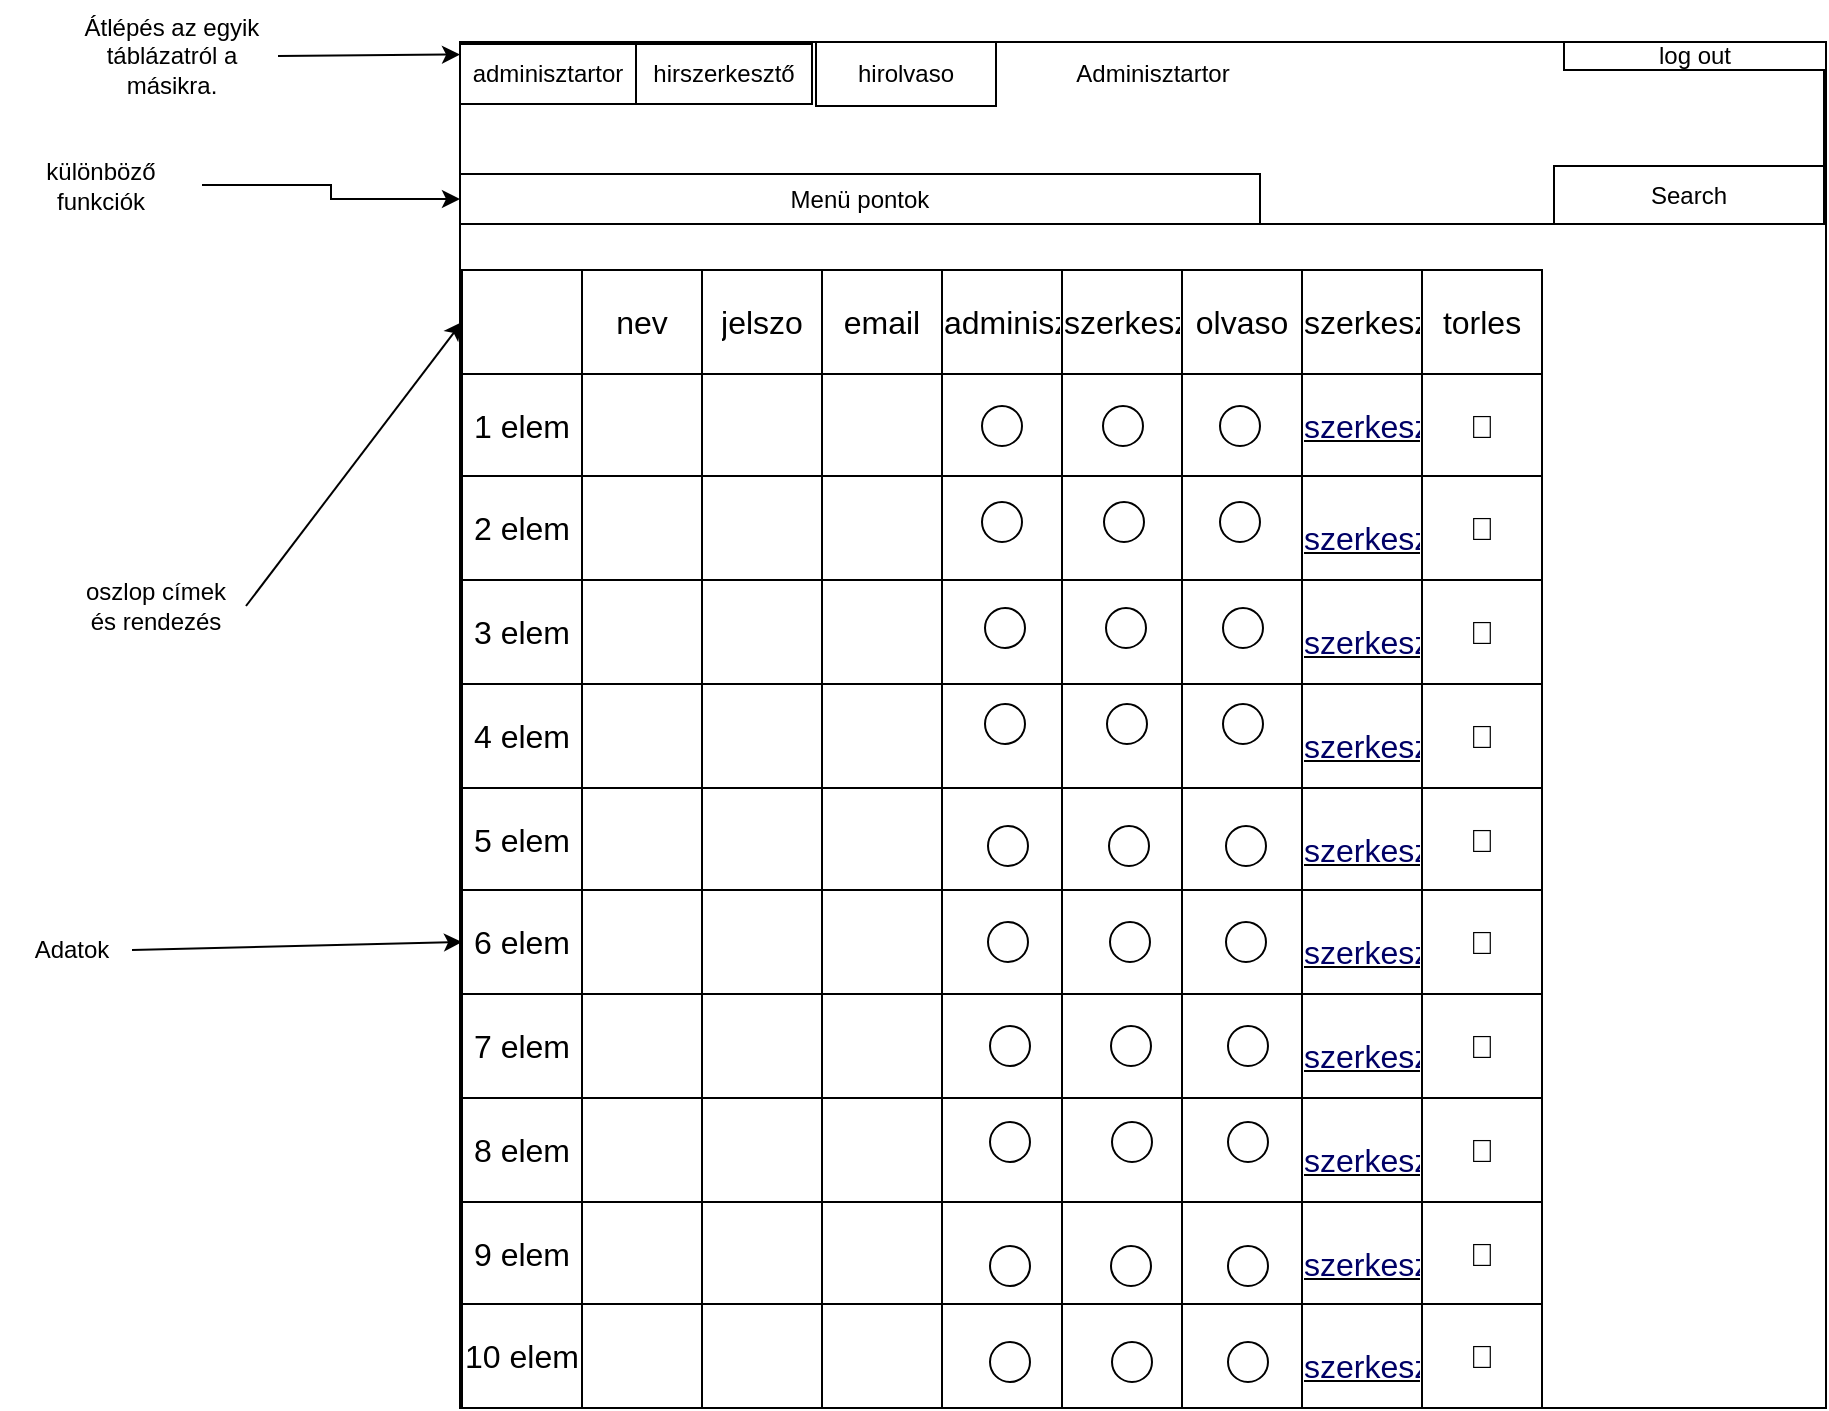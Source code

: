 <mxfile version="22.0.5" type="device">
  <diagram name="1 oldal" id="u4qJ2u9oRNTb4bGyM9SB">
    <mxGraphModel dx="2021" dy="724" grid="1" gridSize="10" guides="1" tooltips="1" connect="1" arrows="1" fold="1" page="1" pageScale="1" pageWidth="827" pageHeight="1169" background="none" math="0" shadow="0">
      <root>
        <mxCell id="0" />
        <mxCell id="1" parent="0" />
        <mxCell id="OR4k17j7IaYhZgYjCxep-2" value="" style="whiteSpace=wrap;html=1;aspect=fixed;" parent="1" vertex="1">
          <mxGeometry x="92" y="268" width="683" height="683" as="geometry" />
        </mxCell>
        <mxCell id="OR4k17j7IaYhZgYjCxep-55" value="" style="shape=table;startSize=0;container=1;collapsible=0;childLayout=tableLayout;fontSize=16;" parent="1" vertex="1">
          <mxGeometry x="93" y="382" width="540" height="569" as="geometry" />
        </mxCell>
        <mxCell id="OR4k17j7IaYhZgYjCxep-56" value="" style="shape=tableRow;horizontal=0;startSize=0;swimlaneHead=0;swimlaneBody=0;strokeColor=inherit;top=0;left=0;bottom=0;right=0;collapsible=0;dropTarget=0;fillColor=none;points=[[0,0.5],[1,0.5]];portConstraint=eastwest;fontSize=16;" parent="OR4k17j7IaYhZgYjCxep-55" vertex="1">
          <mxGeometry width="540" height="52" as="geometry" />
        </mxCell>
        <mxCell id="OR4k17j7IaYhZgYjCxep-166" style="shape=partialRectangle;html=1;whiteSpace=wrap;connectable=0;strokeColor=inherit;overflow=hidden;fillColor=none;top=0;left=0;bottom=0;right=0;pointerEvents=1;fontSize=16;" parent="OR4k17j7IaYhZgYjCxep-56" vertex="1">
          <mxGeometry width="60" height="52" as="geometry">
            <mxRectangle width="60" height="52" as="alternateBounds" />
          </mxGeometry>
        </mxCell>
        <mxCell id="OR4k17j7IaYhZgYjCxep-155" value="nev" style="shape=partialRectangle;html=1;whiteSpace=wrap;connectable=0;strokeColor=inherit;overflow=hidden;fillColor=none;top=0;left=0;bottom=0;right=0;pointerEvents=1;fontSize=16;" parent="OR4k17j7IaYhZgYjCxep-56" vertex="1">
          <mxGeometry x="60" width="60" height="52" as="geometry">
            <mxRectangle width="60" height="52" as="alternateBounds" />
          </mxGeometry>
        </mxCell>
        <mxCell id="OR4k17j7IaYhZgYjCxep-144" value="jelszo" style="shape=partialRectangle;html=1;whiteSpace=wrap;connectable=0;strokeColor=inherit;overflow=hidden;fillColor=none;top=0;left=0;bottom=0;right=0;pointerEvents=1;fontSize=16;" parent="OR4k17j7IaYhZgYjCxep-56" vertex="1">
          <mxGeometry x="120" width="60" height="52" as="geometry">
            <mxRectangle width="60" height="52" as="alternateBounds" />
          </mxGeometry>
        </mxCell>
        <mxCell id="OR4k17j7IaYhZgYjCxep-133" value="email" style="shape=partialRectangle;html=1;whiteSpace=wrap;connectable=0;strokeColor=inherit;overflow=hidden;fillColor=none;top=0;left=0;bottom=0;right=0;pointerEvents=1;fontSize=16;" parent="OR4k17j7IaYhZgYjCxep-56" vertex="1">
          <mxGeometry x="180" width="60" height="52" as="geometry">
            <mxRectangle width="60" height="52" as="alternateBounds" />
          </mxGeometry>
        </mxCell>
        <mxCell id="OR4k17j7IaYhZgYjCxep-122" value="adminisztrator" style="shape=partialRectangle;html=1;whiteSpace=wrap;connectable=0;strokeColor=inherit;overflow=hidden;fillColor=none;top=0;left=0;bottom=0;right=0;pointerEvents=1;fontSize=16;" parent="OR4k17j7IaYhZgYjCxep-56" vertex="1">
          <mxGeometry x="240" width="60" height="52" as="geometry">
            <mxRectangle width="60" height="52" as="alternateBounds" />
          </mxGeometry>
        </mxCell>
        <mxCell id="OR4k17j7IaYhZgYjCxep-111" value="szerkeszto" style="shape=partialRectangle;html=1;whiteSpace=wrap;connectable=0;strokeColor=inherit;overflow=hidden;fillColor=none;top=0;left=0;bottom=0;right=0;pointerEvents=1;fontSize=16;" parent="OR4k17j7IaYhZgYjCxep-56" vertex="1">
          <mxGeometry x="300" width="60" height="52" as="geometry">
            <mxRectangle width="60" height="52" as="alternateBounds" />
          </mxGeometry>
        </mxCell>
        <mxCell id="OR4k17j7IaYhZgYjCxep-68" value="olvaso" style="shape=partialRectangle;html=1;whiteSpace=wrap;connectable=0;strokeColor=inherit;overflow=hidden;fillColor=none;top=0;left=0;bottom=0;right=0;pointerEvents=1;fontSize=16;" parent="OR4k17j7IaYhZgYjCxep-56" vertex="1">
          <mxGeometry x="360" width="60" height="52" as="geometry">
            <mxRectangle width="60" height="52" as="alternateBounds" />
          </mxGeometry>
        </mxCell>
        <mxCell id="OR4k17j7IaYhZgYjCxep-57" value="szerkesztes" style="shape=partialRectangle;html=1;whiteSpace=wrap;connectable=0;strokeColor=inherit;overflow=hidden;fillColor=none;top=0;left=0;bottom=0;right=0;pointerEvents=1;fontSize=16;" parent="OR4k17j7IaYhZgYjCxep-56" vertex="1">
          <mxGeometry x="420" width="60" height="52" as="geometry">
            <mxRectangle width="60" height="52" as="alternateBounds" />
          </mxGeometry>
        </mxCell>
        <mxCell id="OR4k17j7IaYhZgYjCxep-58" value="torles" style="shape=partialRectangle;html=1;whiteSpace=wrap;connectable=0;strokeColor=inherit;overflow=hidden;fillColor=none;top=0;left=0;bottom=0;right=0;pointerEvents=1;fontSize=16;" parent="OR4k17j7IaYhZgYjCxep-56" vertex="1">
          <mxGeometry x="480" width="60" height="52" as="geometry">
            <mxRectangle width="60" height="52" as="alternateBounds" />
          </mxGeometry>
        </mxCell>
        <mxCell id="OR4k17j7IaYhZgYjCxep-60" value="" style="shape=tableRow;horizontal=0;startSize=0;swimlaneHead=0;swimlaneBody=0;strokeColor=inherit;top=0;left=0;bottom=0;right=0;collapsible=0;dropTarget=0;fillColor=none;points=[[0,0.5],[1,0.5]];portConstraint=eastwest;fontSize=16;" parent="OR4k17j7IaYhZgYjCxep-55" vertex="1">
          <mxGeometry y="52" width="540" height="51" as="geometry" />
        </mxCell>
        <mxCell id="OR4k17j7IaYhZgYjCxep-167" value="1 elem" style="shape=partialRectangle;html=1;whiteSpace=wrap;connectable=0;strokeColor=inherit;overflow=hidden;fillColor=none;top=0;left=0;bottom=0;right=0;pointerEvents=1;fontSize=16;" parent="OR4k17j7IaYhZgYjCxep-60" vertex="1">
          <mxGeometry width="60" height="51" as="geometry">
            <mxRectangle width="60" height="51" as="alternateBounds" />
          </mxGeometry>
        </mxCell>
        <mxCell id="OR4k17j7IaYhZgYjCxep-156" style="shape=partialRectangle;html=1;whiteSpace=wrap;connectable=0;strokeColor=inherit;overflow=hidden;fillColor=none;top=0;left=0;bottom=0;right=0;pointerEvents=1;fontSize=16;" parent="OR4k17j7IaYhZgYjCxep-60" vertex="1">
          <mxGeometry x="60" width="60" height="51" as="geometry">
            <mxRectangle width="60" height="51" as="alternateBounds" />
          </mxGeometry>
        </mxCell>
        <mxCell id="OR4k17j7IaYhZgYjCxep-145" style="shape=partialRectangle;html=1;whiteSpace=wrap;connectable=0;strokeColor=inherit;overflow=hidden;fillColor=none;top=0;left=0;bottom=0;right=0;pointerEvents=1;fontSize=16;" parent="OR4k17j7IaYhZgYjCxep-60" vertex="1">
          <mxGeometry x="120" width="60" height="51" as="geometry">
            <mxRectangle width="60" height="51" as="alternateBounds" />
          </mxGeometry>
        </mxCell>
        <mxCell id="OR4k17j7IaYhZgYjCxep-134" style="shape=partialRectangle;html=1;whiteSpace=wrap;connectable=0;strokeColor=inherit;overflow=hidden;fillColor=none;top=0;left=0;bottom=0;right=0;pointerEvents=1;fontSize=16;" parent="OR4k17j7IaYhZgYjCxep-60" vertex="1">
          <mxGeometry x="180" width="60" height="51" as="geometry">
            <mxRectangle width="60" height="51" as="alternateBounds" />
          </mxGeometry>
        </mxCell>
        <mxCell id="OR4k17j7IaYhZgYjCxep-123" style="shape=partialRectangle;html=1;whiteSpace=wrap;connectable=0;strokeColor=inherit;overflow=hidden;fillColor=none;top=0;left=0;bottom=0;right=0;pointerEvents=1;fontSize=16;" parent="OR4k17j7IaYhZgYjCxep-60" vertex="1">
          <mxGeometry x="240" width="60" height="51" as="geometry">
            <mxRectangle width="60" height="51" as="alternateBounds" />
          </mxGeometry>
        </mxCell>
        <mxCell id="OR4k17j7IaYhZgYjCxep-112" style="shape=partialRectangle;html=1;whiteSpace=wrap;connectable=0;strokeColor=inherit;overflow=hidden;fillColor=none;top=0;left=0;bottom=0;right=0;pointerEvents=1;fontSize=16;" parent="OR4k17j7IaYhZgYjCxep-60" vertex="1">
          <mxGeometry x="300" width="60" height="51" as="geometry">
            <mxRectangle width="60" height="51" as="alternateBounds" />
          </mxGeometry>
        </mxCell>
        <mxCell id="OR4k17j7IaYhZgYjCxep-69" style="shape=partialRectangle;html=1;whiteSpace=wrap;connectable=0;strokeColor=inherit;overflow=hidden;fillColor=none;top=0;left=0;bottom=0;right=0;pointerEvents=1;fontSize=16;" parent="OR4k17j7IaYhZgYjCxep-60" vertex="1">
          <mxGeometry x="360" width="60" height="51" as="geometry">
            <mxRectangle width="60" height="51" as="alternateBounds" />
          </mxGeometry>
        </mxCell>
        <mxCell id="OR4k17j7IaYhZgYjCxep-61" value="&lt;u&gt;&lt;font color=&quot;#000066&quot;&gt;szerkesztes&lt;/font&gt;&lt;/u&gt;" style="shape=partialRectangle;html=1;whiteSpace=wrap;connectable=0;strokeColor=inherit;overflow=hidden;fillColor=none;top=0;left=0;bottom=0;right=0;pointerEvents=1;fontSize=16;" parent="OR4k17j7IaYhZgYjCxep-60" vertex="1">
          <mxGeometry x="420" width="60" height="51" as="geometry">
            <mxRectangle width="60" height="51" as="alternateBounds" />
          </mxGeometry>
        </mxCell>
        <mxCell id="OR4k17j7IaYhZgYjCxep-62" value="🚫" style="shape=partialRectangle;html=1;whiteSpace=wrap;connectable=0;strokeColor=inherit;overflow=hidden;fillColor=none;top=0;left=0;bottom=0;right=0;pointerEvents=1;fontSize=16;" parent="OR4k17j7IaYhZgYjCxep-60" vertex="1">
          <mxGeometry x="480" width="60" height="51" as="geometry">
            <mxRectangle width="60" height="51" as="alternateBounds" />
          </mxGeometry>
        </mxCell>
        <mxCell id="OR4k17j7IaYhZgYjCxep-64" value="" style="shape=tableRow;horizontal=0;startSize=0;swimlaneHead=0;swimlaneBody=0;strokeColor=inherit;top=0;left=0;bottom=0;right=0;collapsible=0;dropTarget=0;fillColor=none;points=[[0,0.5],[1,0.5]];portConstraint=eastwest;fontSize=16;" parent="OR4k17j7IaYhZgYjCxep-55" vertex="1">
          <mxGeometry y="103" width="540" height="52" as="geometry" />
        </mxCell>
        <mxCell id="OR4k17j7IaYhZgYjCxep-168" value="2 elem" style="shape=partialRectangle;html=1;whiteSpace=wrap;connectable=0;strokeColor=inherit;overflow=hidden;fillColor=none;top=0;left=0;bottom=0;right=0;pointerEvents=1;fontSize=16;" parent="OR4k17j7IaYhZgYjCxep-64" vertex="1">
          <mxGeometry width="60" height="52" as="geometry">
            <mxRectangle width="60" height="52" as="alternateBounds" />
          </mxGeometry>
        </mxCell>
        <mxCell id="OR4k17j7IaYhZgYjCxep-157" style="shape=partialRectangle;html=1;whiteSpace=wrap;connectable=0;strokeColor=inherit;overflow=hidden;fillColor=none;top=0;left=0;bottom=0;right=0;pointerEvents=1;fontSize=16;" parent="OR4k17j7IaYhZgYjCxep-64" vertex="1">
          <mxGeometry x="60" width="60" height="52" as="geometry">
            <mxRectangle width="60" height="52" as="alternateBounds" />
          </mxGeometry>
        </mxCell>
        <mxCell id="OR4k17j7IaYhZgYjCxep-146" style="shape=partialRectangle;html=1;whiteSpace=wrap;connectable=0;strokeColor=inherit;overflow=hidden;fillColor=none;top=0;left=0;bottom=0;right=0;pointerEvents=1;fontSize=16;" parent="OR4k17j7IaYhZgYjCxep-64" vertex="1">
          <mxGeometry x="120" width="60" height="52" as="geometry">
            <mxRectangle width="60" height="52" as="alternateBounds" />
          </mxGeometry>
        </mxCell>
        <mxCell id="OR4k17j7IaYhZgYjCxep-135" style="shape=partialRectangle;html=1;whiteSpace=wrap;connectable=0;strokeColor=inherit;overflow=hidden;fillColor=none;top=0;left=0;bottom=0;right=0;pointerEvents=1;fontSize=16;" parent="OR4k17j7IaYhZgYjCxep-64" vertex="1">
          <mxGeometry x="180" width="60" height="52" as="geometry">
            <mxRectangle width="60" height="52" as="alternateBounds" />
          </mxGeometry>
        </mxCell>
        <mxCell id="OR4k17j7IaYhZgYjCxep-124" style="shape=partialRectangle;html=1;whiteSpace=wrap;connectable=0;strokeColor=inherit;overflow=hidden;fillColor=none;top=0;left=0;bottom=0;right=0;pointerEvents=1;fontSize=16;" parent="OR4k17j7IaYhZgYjCxep-64" vertex="1">
          <mxGeometry x="240" width="60" height="52" as="geometry">
            <mxRectangle width="60" height="52" as="alternateBounds" />
          </mxGeometry>
        </mxCell>
        <mxCell id="OR4k17j7IaYhZgYjCxep-113" style="shape=partialRectangle;html=1;whiteSpace=wrap;connectable=0;strokeColor=inherit;overflow=hidden;fillColor=none;top=0;left=0;bottom=0;right=0;pointerEvents=1;fontSize=16;" parent="OR4k17j7IaYhZgYjCxep-64" vertex="1">
          <mxGeometry x="300" width="60" height="52" as="geometry">
            <mxRectangle width="60" height="52" as="alternateBounds" />
          </mxGeometry>
        </mxCell>
        <mxCell id="OR4k17j7IaYhZgYjCxep-70" style="shape=partialRectangle;html=1;whiteSpace=wrap;connectable=0;strokeColor=inherit;overflow=hidden;fillColor=none;top=0;left=0;bottom=0;right=0;pointerEvents=1;fontSize=16;" parent="OR4k17j7IaYhZgYjCxep-64" vertex="1">
          <mxGeometry x="360" width="60" height="52" as="geometry">
            <mxRectangle width="60" height="52" as="alternateBounds" />
          </mxGeometry>
        </mxCell>
        <mxCell id="OR4k17j7IaYhZgYjCxep-65" value="&#xa;&lt;u&gt;&lt;font color=&quot;#000066&quot;&gt;szerkesztes&lt;/font&gt;&lt;/u&gt;&#xa;&#xa;" style="shape=partialRectangle;html=1;whiteSpace=wrap;connectable=0;strokeColor=inherit;overflow=hidden;fillColor=none;top=0;left=0;bottom=0;right=0;pointerEvents=1;fontSize=16;" parent="OR4k17j7IaYhZgYjCxep-64" vertex="1">
          <mxGeometry x="420" width="60" height="52" as="geometry">
            <mxRectangle width="60" height="52" as="alternateBounds" />
          </mxGeometry>
        </mxCell>
        <mxCell id="OR4k17j7IaYhZgYjCxep-66" value="🚫" style="shape=partialRectangle;html=1;whiteSpace=wrap;connectable=0;strokeColor=inherit;overflow=hidden;fillColor=none;top=0;left=0;bottom=0;right=0;pointerEvents=1;fontSize=16;" parent="OR4k17j7IaYhZgYjCxep-64" vertex="1">
          <mxGeometry x="480" width="60" height="52" as="geometry">
            <mxRectangle width="60" height="52" as="alternateBounds" />
          </mxGeometry>
        </mxCell>
        <mxCell id="OR4k17j7IaYhZgYjCxep-71" style="shape=tableRow;horizontal=0;startSize=0;swimlaneHead=0;swimlaneBody=0;strokeColor=inherit;top=0;left=0;bottom=0;right=0;collapsible=0;dropTarget=0;fillColor=none;points=[[0,0.5],[1,0.5]];portConstraint=eastwest;fontSize=16;" parent="OR4k17j7IaYhZgYjCxep-55" vertex="1">
          <mxGeometry y="155" width="540" height="52" as="geometry" />
        </mxCell>
        <mxCell id="OR4k17j7IaYhZgYjCxep-169" value="3 elem" style="shape=partialRectangle;html=1;whiteSpace=wrap;connectable=0;strokeColor=inherit;overflow=hidden;fillColor=none;top=0;left=0;bottom=0;right=0;pointerEvents=1;fontSize=16;" parent="OR4k17j7IaYhZgYjCxep-71" vertex="1">
          <mxGeometry width="60" height="52" as="geometry">
            <mxRectangle width="60" height="52" as="alternateBounds" />
          </mxGeometry>
        </mxCell>
        <mxCell id="OR4k17j7IaYhZgYjCxep-158" style="shape=partialRectangle;html=1;whiteSpace=wrap;connectable=0;strokeColor=inherit;overflow=hidden;fillColor=none;top=0;left=0;bottom=0;right=0;pointerEvents=1;fontSize=16;" parent="OR4k17j7IaYhZgYjCxep-71" vertex="1">
          <mxGeometry x="60" width="60" height="52" as="geometry">
            <mxRectangle width="60" height="52" as="alternateBounds" />
          </mxGeometry>
        </mxCell>
        <mxCell id="OR4k17j7IaYhZgYjCxep-147" style="shape=partialRectangle;html=1;whiteSpace=wrap;connectable=0;strokeColor=inherit;overflow=hidden;fillColor=none;top=0;left=0;bottom=0;right=0;pointerEvents=1;fontSize=16;" parent="OR4k17j7IaYhZgYjCxep-71" vertex="1">
          <mxGeometry x="120" width="60" height="52" as="geometry">
            <mxRectangle width="60" height="52" as="alternateBounds" />
          </mxGeometry>
        </mxCell>
        <mxCell id="OR4k17j7IaYhZgYjCxep-136" style="shape=partialRectangle;html=1;whiteSpace=wrap;connectable=0;strokeColor=inherit;overflow=hidden;fillColor=none;top=0;left=0;bottom=0;right=0;pointerEvents=1;fontSize=16;" parent="OR4k17j7IaYhZgYjCxep-71" vertex="1">
          <mxGeometry x="180" width="60" height="52" as="geometry">
            <mxRectangle width="60" height="52" as="alternateBounds" />
          </mxGeometry>
        </mxCell>
        <mxCell id="OR4k17j7IaYhZgYjCxep-125" style="shape=partialRectangle;html=1;whiteSpace=wrap;connectable=0;strokeColor=inherit;overflow=hidden;fillColor=none;top=0;left=0;bottom=0;right=0;pointerEvents=1;fontSize=16;" parent="OR4k17j7IaYhZgYjCxep-71" vertex="1">
          <mxGeometry x="240" width="60" height="52" as="geometry">
            <mxRectangle width="60" height="52" as="alternateBounds" />
          </mxGeometry>
        </mxCell>
        <mxCell id="OR4k17j7IaYhZgYjCxep-114" style="shape=partialRectangle;html=1;whiteSpace=wrap;connectable=0;strokeColor=inherit;overflow=hidden;fillColor=none;top=0;left=0;bottom=0;right=0;pointerEvents=1;fontSize=16;" parent="OR4k17j7IaYhZgYjCxep-71" vertex="1">
          <mxGeometry x="300" width="60" height="52" as="geometry">
            <mxRectangle width="60" height="52" as="alternateBounds" />
          </mxGeometry>
        </mxCell>
        <mxCell id="OR4k17j7IaYhZgYjCxep-72" style="shape=partialRectangle;html=1;whiteSpace=wrap;connectable=0;strokeColor=inherit;overflow=hidden;fillColor=none;top=0;left=0;bottom=0;right=0;pointerEvents=1;fontSize=16;" parent="OR4k17j7IaYhZgYjCxep-71" vertex="1">
          <mxGeometry x="360" width="60" height="52" as="geometry">
            <mxRectangle width="60" height="52" as="alternateBounds" />
          </mxGeometry>
        </mxCell>
        <mxCell id="OR4k17j7IaYhZgYjCxep-73" value="&#xa;&lt;u&gt;&lt;font color=&quot;#000066&quot;&gt;szerkesztes&lt;/font&gt;&lt;/u&gt;&#xa;&#xa;" style="shape=partialRectangle;html=1;whiteSpace=wrap;connectable=0;strokeColor=inherit;overflow=hidden;fillColor=none;top=0;left=0;bottom=0;right=0;pointerEvents=1;fontSize=16;" parent="OR4k17j7IaYhZgYjCxep-71" vertex="1">
          <mxGeometry x="420" width="60" height="52" as="geometry">
            <mxRectangle width="60" height="52" as="alternateBounds" />
          </mxGeometry>
        </mxCell>
        <mxCell id="OR4k17j7IaYhZgYjCxep-74" value="🚫" style="shape=partialRectangle;html=1;whiteSpace=wrap;connectable=0;strokeColor=inherit;overflow=hidden;fillColor=none;top=0;left=0;bottom=0;right=0;pointerEvents=1;fontSize=16;" parent="OR4k17j7IaYhZgYjCxep-71" vertex="1">
          <mxGeometry x="480" width="60" height="52" as="geometry">
            <mxRectangle width="60" height="52" as="alternateBounds" />
          </mxGeometry>
        </mxCell>
        <mxCell id="OR4k17j7IaYhZgYjCxep-76" style="shape=tableRow;horizontal=0;startSize=0;swimlaneHead=0;swimlaneBody=0;strokeColor=inherit;top=0;left=0;bottom=0;right=0;collapsible=0;dropTarget=0;fillColor=none;points=[[0,0.5],[1,0.5]];portConstraint=eastwest;fontSize=16;" parent="OR4k17j7IaYhZgYjCxep-55" vertex="1">
          <mxGeometry y="207" width="540" height="52" as="geometry" />
        </mxCell>
        <mxCell id="OR4k17j7IaYhZgYjCxep-170" value="4 elem" style="shape=partialRectangle;html=1;whiteSpace=wrap;connectable=0;strokeColor=inherit;overflow=hidden;fillColor=none;top=0;left=0;bottom=0;right=0;pointerEvents=1;fontSize=16;" parent="OR4k17j7IaYhZgYjCxep-76" vertex="1">
          <mxGeometry width="60" height="52" as="geometry">
            <mxRectangle width="60" height="52" as="alternateBounds" />
          </mxGeometry>
        </mxCell>
        <mxCell id="OR4k17j7IaYhZgYjCxep-159" style="shape=partialRectangle;html=1;whiteSpace=wrap;connectable=0;strokeColor=inherit;overflow=hidden;fillColor=none;top=0;left=0;bottom=0;right=0;pointerEvents=1;fontSize=16;" parent="OR4k17j7IaYhZgYjCxep-76" vertex="1">
          <mxGeometry x="60" width="60" height="52" as="geometry">
            <mxRectangle width="60" height="52" as="alternateBounds" />
          </mxGeometry>
        </mxCell>
        <mxCell id="OR4k17j7IaYhZgYjCxep-148" style="shape=partialRectangle;html=1;whiteSpace=wrap;connectable=0;strokeColor=inherit;overflow=hidden;fillColor=none;top=0;left=0;bottom=0;right=0;pointerEvents=1;fontSize=16;" parent="OR4k17j7IaYhZgYjCxep-76" vertex="1">
          <mxGeometry x="120" width="60" height="52" as="geometry">
            <mxRectangle width="60" height="52" as="alternateBounds" />
          </mxGeometry>
        </mxCell>
        <mxCell id="OR4k17j7IaYhZgYjCxep-137" style="shape=partialRectangle;html=1;whiteSpace=wrap;connectable=0;strokeColor=inherit;overflow=hidden;fillColor=none;top=0;left=0;bottom=0;right=0;pointerEvents=1;fontSize=16;" parent="OR4k17j7IaYhZgYjCxep-76" vertex="1">
          <mxGeometry x="180" width="60" height="52" as="geometry">
            <mxRectangle width="60" height="52" as="alternateBounds" />
          </mxGeometry>
        </mxCell>
        <mxCell id="OR4k17j7IaYhZgYjCxep-126" style="shape=partialRectangle;html=1;whiteSpace=wrap;connectable=0;strokeColor=inherit;overflow=hidden;fillColor=none;top=0;left=0;bottom=0;right=0;pointerEvents=1;fontSize=16;" parent="OR4k17j7IaYhZgYjCxep-76" vertex="1">
          <mxGeometry x="240" width="60" height="52" as="geometry">
            <mxRectangle width="60" height="52" as="alternateBounds" />
          </mxGeometry>
        </mxCell>
        <mxCell id="OR4k17j7IaYhZgYjCxep-115" style="shape=partialRectangle;html=1;whiteSpace=wrap;connectable=0;strokeColor=inherit;overflow=hidden;fillColor=none;top=0;left=0;bottom=0;right=0;pointerEvents=1;fontSize=16;" parent="OR4k17j7IaYhZgYjCxep-76" vertex="1">
          <mxGeometry x="300" width="60" height="52" as="geometry">
            <mxRectangle width="60" height="52" as="alternateBounds" />
          </mxGeometry>
        </mxCell>
        <mxCell id="OR4k17j7IaYhZgYjCxep-77" style="shape=partialRectangle;html=1;whiteSpace=wrap;connectable=0;strokeColor=inherit;overflow=hidden;fillColor=none;top=0;left=0;bottom=0;right=0;pointerEvents=1;fontSize=16;" parent="OR4k17j7IaYhZgYjCxep-76" vertex="1">
          <mxGeometry x="360" width="60" height="52" as="geometry">
            <mxRectangle width="60" height="52" as="alternateBounds" />
          </mxGeometry>
        </mxCell>
        <mxCell id="OR4k17j7IaYhZgYjCxep-78" value="&#xa;&lt;u&gt;&lt;font color=&quot;#000066&quot;&gt;szerkesztes&lt;/font&gt;&lt;/u&gt;&#xa;&#xa;" style="shape=partialRectangle;html=1;whiteSpace=wrap;connectable=0;strokeColor=inherit;overflow=hidden;fillColor=none;top=0;left=0;bottom=0;right=0;pointerEvents=1;fontSize=16;" parent="OR4k17j7IaYhZgYjCxep-76" vertex="1">
          <mxGeometry x="420" width="60" height="52" as="geometry">
            <mxRectangle width="60" height="52" as="alternateBounds" />
          </mxGeometry>
        </mxCell>
        <mxCell id="OR4k17j7IaYhZgYjCxep-79" value="🚫" style="shape=partialRectangle;html=1;whiteSpace=wrap;connectable=0;strokeColor=inherit;overflow=hidden;fillColor=none;top=0;left=0;bottom=0;right=0;pointerEvents=1;fontSize=16;" parent="OR4k17j7IaYhZgYjCxep-76" vertex="1">
          <mxGeometry x="480" width="60" height="52" as="geometry">
            <mxRectangle width="60" height="52" as="alternateBounds" />
          </mxGeometry>
        </mxCell>
        <mxCell id="OR4k17j7IaYhZgYjCxep-81" style="shape=tableRow;horizontal=0;startSize=0;swimlaneHead=0;swimlaneBody=0;strokeColor=inherit;top=0;left=0;bottom=0;right=0;collapsible=0;dropTarget=0;fillColor=none;points=[[0,0.5],[1,0.5]];portConstraint=eastwest;fontSize=16;" parent="OR4k17j7IaYhZgYjCxep-55" vertex="1">
          <mxGeometry y="259" width="540" height="51" as="geometry" />
        </mxCell>
        <mxCell id="OR4k17j7IaYhZgYjCxep-171" value="5 elem" style="shape=partialRectangle;html=1;whiteSpace=wrap;connectable=0;strokeColor=inherit;overflow=hidden;fillColor=none;top=0;left=0;bottom=0;right=0;pointerEvents=1;fontSize=16;" parent="OR4k17j7IaYhZgYjCxep-81" vertex="1">
          <mxGeometry width="60" height="51" as="geometry">
            <mxRectangle width="60" height="51" as="alternateBounds" />
          </mxGeometry>
        </mxCell>
        <mxCell id="OR4k17j7IaYhZgYjCxep-160" style="shape=partialRectangle;html=1;whiteSpace=wrap;connectable=0;strokeColor=inherit;overflow=hidden;fillColor=none;top=0;left=0;bottom=0;right=0;pointerEvents=1;fontSize=16;" parent="OR4k17j7IaYhZgYjCxep-81" vertex="1">
          <mxGeometry x="60" width="60" height="51" as="geometry">
            <mxRectangle width="60" height="51" as="alternateBounds" />
          </mxGeometry>
        </mxCell>
        <mxCell id="OR4k17j7IaYhZgYjCxep-149" style="shape=partialRectangle;html=1;whiteSpace=wrap;connectable=0;strokeColor=inherit;overflow=hidden;fillColor=none;top=0;left=0;bottom=0;right=0;pointerEvents=1;fontSize=16;" parent="OR4k17j7IaYhZgYjCxep-81" vertex="1">
          <mxGeometry x="120" width="60" height="51" as="geometry">
            <mxRectangle width="60" height="51" as="alternateBounds" />
          </mxGeometry>
        </mxCell>
        <mxCell id="OR4k17j7IaYhZgYjCxep-138" style="shape=partialRectangle;html=1;whiteSpace=wrap;connectable=0;strokeColor=inherit;overflow=hidden;fillColor=none;top=0;left=0;bottom=0;right=0;pointerEvents=1;fontSize=16;" parent="OR4k17j7IaYhZgYjCxep-81" vertex="1">
          <mxGeometry x="180" width="60" height="51" as="geometry">
            <mxRectangle width="60" height="51" as="alternateBounds" />
          </mxGeometry>
        </mxCell>
        <mxCell id="OR4k17j7IaYhZgYjCxep-127" style="shape=partialRectangle;html=1;whiteSpace=wrap;connectable=0;strokeColor=inherit;overflow=hidden;fillColor=none;top=0;left=0;bottom=0;right=0;pointerEvents=1;fontSize=16;" parent="OR4k17j7IaYhZgYjCxep-81" vertex="1">
          <mxGeometry x="240" width="60" height="51" as="geometry">
            <mxRectangle width="60" height="51" as="alternateBounds" />
          </mxGeometry>
        </mxCell>
        <mxCell id="OR4k17j7IaYhZgYjCxep-116" style="shape=partialRectangle;html=1;whiteSpace=wrap;connectable=0;strokeColor=inherit;overflow=hidden;fillColor=none;top=0;left=0;bottom=0;right=0;pointerEvents=1;fontSize=16;" parent="OR4k17j7IaYhZgYjCxep-81" vertex="1">
          <mxGeometry x="300" width="60" height="51" as="geometry">
            <mxRectangle width="60" height="51" as="alternateBounds" />
          </mxGeometry>
        </mxCell>
        <mxCell id="OR4k17j7IaYhZgYjCxep-82" style="shape=partialRectangle;html=1;whiteSpace=wrap;connectable=0;strokeColor=inherit;overflow=hidden;fillColor=none;top=0;left=0;bottom=0;right=0;pointerEvents=1;fontSize=16;" parent="OR4k17j7IaYhZgYjCxep-81" vertex="1">
          <mxGeometry x="360" width="60" height="51" as="geometry">
            <mxRectangle width="60" height="51" as="alternateBounds" />
          </mxGeometry>
        </mxCell>
        <mxCell id="OR4k17j7IaYhZgYjCxep-83" value="&#xa;&lt;u&gt;&lt;font color=&quot;#000066&quot;&gt;szerkesztes&lt;/font&gt;&lt;/u&gt;&#xa;&#xa;" style="shape=partialRectangle;html=1;whiteSpace=wrap;connectable=0;strokeColor=inherit;overflow=hidden;fillColor=none;top=0;left=0;bottom=0;right=0;pointerEvents=1;fontSize=16;" parent="OR4k17j7IaYhZgYjCxep-81" vertex="1">
          <mxGeometry x="420" width="60" height="51" as="geometry">
            <mxRectangle width="60" height="51" as="alternateBounds" />
          </mxGeometry>
        </mxCell>
        <mxCell id="OR4k17j7IaYhZgYjCxep-84" value="🚫" style="shape=partialRectangle;html=1;whiteSpace=wrap;connectable=0;strokeColor=inherit;overflow=hidden;fillColor=none;top=0;left=0;bottom=0;right=0;pointerEvents=1;fontSize=16;" parent="OR4k17j7IaYhZgYjCxep-81" vertex="1">
          <mxGeometry x="480" width="60" height="51" as="geometry">
            <mxRectangle width="60" height="51" as="alternateBounds" />
          </mxGeometry>
        </mxCell>
        <mxCell id="OR4k17j7IaYhZgYjCxep-86" style="shape=tableRow;horizontal=0;startSize=0;swimlaneHead=0;swimlaneBody=0;strokeColor=inherit;top=0;left=0;bottom=0;right=0;collapsible=0;dropTarget=0;fillColor=none;points=[[0,0.5],[1,0.5]];portConstraint=eastwest;fontSize=16;" parent="OR4k17j7IaYhZgYjCxep-55" vertex="1">
          <mxGeometry y="310" width="540" height="52" as="geometry" />
        </mxCell>
        <mxCell id="OR4k17j7IaYhZgYjCxep-172" value="6 elem" style="shape=partialRectangle;html=1;whiteSpace=wrap;connectable=0;strokeColor=inherit;overflow=hidden;fillColor=none;top=0;left=0;bottom=0;right=0;pointerEvents=1;fontSize=16;" parent="OR4k17j7IaYhZgYjCxep-86" vertex="1">
          <mxGeometry width="60" height="52" as="geometry">
            <mxRectangle width="60" height="52" as="alternateBounds" />
          </mxGeometry>
        </mxCell>
        <mxCell id="OR4k17j7IaYhZgYjCxep-161" style="shape=partialRectangle;html=1;whiteSpace=wrap;connectable=0;strokeColor=inherit;overflow=hidden;fillColor=none;top=0;left=0;bottom=0;right=0;pointerEvents=1;fontSize=16;" parent="OR4k17j7IaYhZgYjCxep-86" vertex="1">
          <mxGeometry x="60" width="60" height="52" as="geometry">
            <mxRectangle width="60" height="52" as="alternateBounds" />
          </mxGeometry>
        </mxCell>
        <mxCell id="OR4k17j7IaYhZgYjCxep-150" style="shape=partialRectangle;html=1;whiteSpace=wrap;connectable=0;strokeColor=inherit;overflow=hidden;fillColor=none;top=0;left=0;bottom=0;right=0;pointerEvents=1;fontSize=16;" parent="OR4k17j7IaYhZgYjCxep-86" vertex="1">
          <mxGeometry x="120" width="60" height="52" as="geometry">
            <mxRectangle width="60" height="52" as="alternateBounds" />
          </mxGeometry>
        </mxCell>
        <mxCell id="OR4k17j7IaYhZgYjCxep-139" style="shape=partialRectangle;html=1;whiteSpace=wrap;connectable=0;strokeColor=inherit;overflow=hidden;fillColor=none;top=0;left=0;bottom=0;right=0;pointerEvents=1;fontSize=16;" parent="OR4k17j7IaYhZgYjCxep-86" vertex="1">
          <mxGeometry x="180" width="60" height="52" as="geometry">
            <mxRectangle width="60" height="52" as="alternateBounds" />
          </mxGeometry>
        </mxCell>
        <mxCell id="OR4k17j7IaYhZgYjCxep-128" style="shape=partialRectangle;html=1;whiteSpace=wrap;connectable=0;strokeColor=inherit;overflow=hidden;fillColor=none;top=0;left=0;bottom=0;right=0;pointerEvents=1;fontSize=16;" parent="OR4k17j7IaYhZgYjCxep-86" vertex="1">
          <mxGeometry x="240" width="60" height="52" as="geometry">
            <mxRectangle width="60" height="52" as="alternateBounds" />
          </mxGeometry>
        </mxCell>
        <mxCell id="OR4k17j7IaYhZgYjCxep-117" style="shape=partialRectangle;html=1;whiteSpace=wrap;connectable=0;strokeColor=inherit;overflow=hidden;fillColor=none;top=0;left=0;bottom=0;right=0;pointerEvents=1;fontSize=16;" parent="OR4k17j7IaYhZgYjCxep-86" vertex="1">
          <mxGeometry x="300" width="60" height="52" as="geometry">
            <mxRectangle width="60" height="52" as="alternateBounds" />
          </mxGeometry>
        </mxCell>
        <mxCell id="OR4k17j7IaYhZgYjCxep-87" style="shape=partialRectangle;html=1;whiteSpace=wrap;connectable=0;strokeColor=inherit;overflow=hidden;fillColor=none;top=0;left=0;bottom=0;right=0;pointerEvents=1;fontSize=16;" parent="OR4k17j7IaYhZgYjCxep-86" vertex="1">
          <mxGeometry x="360" width="60" height="52" as="geometry">
            <mxRectangle width="60" height="52" as="alternateBounds" />
          </mxGeometry>
        </mxCell>
        <mxCell id="OR4k17j7IaYhZgYjCxep-88" value="&#xa;&lt;u&gt;&lt;font color=&quot;#000066&quot;&gt;szerkesztes&lt;/font&gt;&lt;/u&gt;&#xa;&#xa;" style="shape=partialRectangle;html=1;whiteSpace=wrap;connectable=0;strokeColor=inherit;overflow=hidden;fillColor=none;top=0;left=0;bottom=0;right=0;pointerEvents=1;fontSize=16;" parent="OR4k17j7IaYhZgYjCxep-86" vertex="1">
          <mxGeometry x="420" width="60" height="52" as="geometry">
            <mxRectangle width="60" height="52" as="alternateBounds" />
          </mxGeometry>
        </mxCell>
        <mxCell id="OR4k17j7IaYhZgYjCxep-89" value="🚫" style="shape=partialRectangle;html=1;whiteSpace=wrap;connectable=0;strokeColor=inherit;overflow=hidden;fillColor=none;top=0;left=0;bottom=0;right=0;pointerEvents=1;fontSize=16;" parent="OR4k17j7IaYhZgYjCxep-86" vertex="1">
          <mxGeometry x="480" width="60" height="52" as="geometry">
            <mxRectangle width="60" height="52" as="alternateBounds" />
          </mxGeometry>
        </mxCell>
        <mxCell id="OR4k17j7IaYhZgYjCxep-91" style="shape=tableRow;horizontal=0;startSize=0;swimlaneHead=0;swimlaneBody=0;strokeColor=inherit;top=0;left=0;bottom=0;right=0;collapsible=0;dropTarget=0;fillColor=none;points=[[0,0.5],[1,0.5]];portConstraint=eastwest;fontSize=16;" parent="OR4k17j7IaYhZgYjCxep-55" vertex="1">
          <mxGeometry y="362" width="540" height="52" as="geometry" />
        </mxCell>
        <mxCell id="OR4k17j7IaYhZgYjCxep-173" value="7 elem" style="shape=partialRectangle;html=1;whiteSpace=wrap;connectable=0;strokeColor=inherit;overflow=hidden;fillColor=none;top=0;left=0;bottom=0;right=0;pointerEvents=1;fontSize=16;" parent="OR4k17j7IaYhZgYjCxep-91" vertex="1">
          <mxGeometry width="60" height="52" as="geometry">
            <mxRectangle width="60" height="52" as="alternateBounds" />
          </mxGeometry>
        </mxCell>
        <mxCell id="OR4k17j7IaYhZgYjCxep-162" style="shape=partialRectangle;html=1;whiteSpace=wrap;connectable=0;strokeColor=inherit;overflow=hidden;fillColor=none;top=0;left=0;bottom=0;right=0;pointerEvents=1;fontSize=16;" parent="OR4k17j7IaYhZgYjCxep-91" vertex="1">
          <mxGeometry x="60" width="60" height="52" as="geometry">
            <mxRectangle width="60" height="52" as="alternateBounds" />
          </mxGeometry>
        </mxCell>
        <mxCell id="OR4k17j7IaYhZgYjCxep-151" style="shape=partialRectangle;html=1;whiteSpace=wrap;connectable=0;strokeColor=inherit;overflow=hidden;fillColor=none;top=0;left=0;bottom=0;right=0;pointerEvents=1;fontSize=16;" parent="OR4k17j7IaYhZgYjCxep-91" vertex="1">
          <mxGeometry x="120" width="60" height="52" as="geometry">
            <mxRectangle width="60" height="52" as="alternateBounds" />
          </mxGeometry>
        </mxCell>
        <mxCell id="OR4k17j7IaYhZgYjCxep-140" style="shape=partialRectangle;html=1;whiteSpace=wrap;connectable=0;strokeColor=inherit;overflow=hidden;fillColor=none;top=0;left=0;bottom=0;right=0;pointerEvents=1;fontSize=16;" parent="OR4k17j7IaYhZgYjCxep-91" vertex="1">
          <mxGeometry x="180" width="60" height="52" as="geometry">
            <mxRectangle width="60" height="52" as="alternateBounds" />
          </mxGeometry>
        </mxCell>
        <mxCell id="OR4k17j7IaYhZgYjCxep-129" style="shape=partialRectangle;html=1;whiteSpace=wrap;connectable=0;strokeColor=inherit;overflow=hidden;fillColor=none;top=0;left=0;bottom=0;right=0;pointerEvents=1;fontSize=16;" parent="OR4k17j7IaYhZgYjCxep-91" vertex="1">
          <mxGeometry x="240" width="60" height="52" as="geometry">
            <mxRectangle width="60" height="52" as="alternateBounds" />
          </mxGeometry>
        </mxCell>
        <mxCell id="OR4k17j7IaYhZgYjCxep-118" style="shape=partialRectangle;html=1;whiteSpace=wrap;connectable=0;strokeColor=inherit;overflow=hidden;fillColor=none;top=0;left=0;bottom=0;right=0;pointerEvents=1;fontSize=16;" parent="OR4k17j7IaYhZgYjCxep-91" vertex="1">
          <mxGeometry x="300" width="60" height="52" as="geometry">
            <mxRectangle width="60" height="52" as="alternateBounds" />
          </mxGeometry>
        </mxCell>
        <mxCell id="OR4k17j7IaYhZgYjCxep-92" style="shape=partialRectangle;html=1;whiteSpace=wrap;connectable=0;strokeColor=inherit;overflow=hidden;fillColor=none;top=0;left=0;bottom=0;right=0;pointerEvents=1;fontSize=16;" parent="OR4k17j7IaYhZgYjCxep-91" vertex="1">
          <mxGeometry x="360" width="60" height="52" as="geometry">
            <mxRectangle width="60" height="52" as="alternateBounds" />
          </mxGeometry>
        </mxCell>
        <mxCell id="OR4k17j7IaYhZgYjCxep-93" value="&#xa;&lt;u&gt;&lt;font color=&quot;#000066&quot;&gt;szerkesztes&lt;/font&gt;&lt;/u&gt;&#xa;&#xa;" style="shape=partialRectangle;html=1;whiteSpace=wrap;connectable=0;strokeColor=inherit;overflow=hidden;fillColor=none;top=0;left=0;bottom=0;right=0;pointerEvents=1;fontSize=16;" parent="OR4k17j7IaYhZgYjCxep-91" vertex="1">
          <mxGeometry x="420" width="60" height="52" as="geometry">
            <mxRectangle width="60" height="52" as="alternateBounds" />
          </mxGeometry>
        </mxCell>
        <mxCell id="OR4k17j7IaYhZgYjCxep-94" value="🚫" style="shape=partialRectangle;html=1;whiteSpace=wrap;connectable=0;strokeColor=inherit;overflow=hidden;fillColor=none;top=0;left=0;bottom=0;right=0;pointerEvents=1;fontSize=16;" parent="OR4k17j7IaYhZgYjCxep-91" vertex="1">
          <mxGeometry x="480" width="60" height="52" as="geometry">
            <mxRectangle width="60" height="52" as="alternateBounds" />
          </mxGeometry>
        </mxCell>
        <mxCell id="OR4k17j7IaYhZgYjCxep-96" style="shape=tableRow;horizontal=0;startSize=0;swimlaneHead=0;swimlaneBody=0;strokeColor=inherit;top=0;left=0;bottom=0;right=0;collapsible=0;dropTarget=0;fillColor=none;points=[[0,0.5],[1,0.5]];portConstraint=eastwest;fontSize=16;" parent="OR4k17j7IaYhZgYjCxep-55" vertex="1">
          <mxGeometry y="414" width="540" height="52" as="geometry" />
        </mxCell>
        <mxCell id="OR4k17j7IaYhZgYjCxep-174" value="8 elem" style="shape=partialRectangle;html=1;whiteSpace=wrap;connectable=0;strokeColor=inherit;overflow=hidden;fillColor=none;top=0;left=0;bottom=0;right=0;pointerEvents=1;fontSize=16;" parent="OR4k17j7IaYhZgYjCxep-96" vertex="1">
          <mxGeometry width="60" height="52" as="geometry">
            <mxRectangle width="60" height="52" as="alternateBounds" />
          </mxGeometry>
        </mxCell>
        <mxCell id="OR4k17j7IaYhZgYjCxep-163" style="shape=partialRectangle;html=1;whiteSpace=wrap;connectable=0;strokeColor=inherit;overflow=hidden;fillColor=none;top=0;left=0;bottom=0;right=0;pointerEvents=1;fontSize=16;" parent="OR4k17j7IaYhZgYjCxep-96" vertex="1">
          <mxGeometry x="60" width="60" height="52" as="geometry">
            <mxRectangle width="60" height="52" as="alternateBounds" />
          </mxGeometry>
        </mxCell>
        <mxCell id="OR4k17j7IaYhZgYjCxep-152" style="shape=partialRectangle;html=1;whiteSpace=wrap;connectable=0;strokeColor=inherit;overflow=hidden;fillColor=none;top=0;left=0;bottom=0;right=0;pointerEvents=1;fontSize=16;" parent="OR4k17j7IaYhZgYjCxep-96" vertex="1">
          <mxGeometry x="120" width="60" height="52" as="geometry">
            <mxRectangle width="60" height="52" as="alternateBounds" />
          </mxGeometry>
        </mxCell>
        <mxCell id="OR4k17j7IaYhZgYjCxep-141" style="shape=partialRectangle;html=1;whiteSpace=wrap;connectable=0;strokeColor=inherit;overflow=hidden;fillColor=none;top=0;left=0;bottom=0;right=0;pointerEvents=1;fontSize=16;" parent="OR4k17j7IaYhZgYjCxep-96" vertex="1">
          <mxGeometry x="180" width="60" height="52" as="geometry">
            <mxRectangle width="60" height="52" as="alternateBounds" />
          </mxGeometry>
        </mxCell>
        <mxCell id="OR4k17j7IaYhZgYjCxep-130" style="shape=partialRectangle;html=1;whiteSpace=wrap;connectable=0;strokeColor=inherit;overflow=hidden;fillColor=none;top=0;left=0;bottom=0;right=0;pointerEvents=1;fontSize=16;" parent="OR4k17j7IaYhZgYjCxep-96" vertex="1">
          <mxGeometry x="240" width="60" height="52" as="geometry">
            <mxRectangle width="60" height="52" as="alternateBounds" />
          </mxGeometry>
        </mxCell>
        <mxCell id="OR4k17j7IaYhZgYjCxep-119" style="shape=partialRectangle;html=1;whiteSpace=wrap;connectable=0;strokeColor=inherit;overflow=hidden;fillColor=none;top=0;left=0;bottom=0;right=0;pointerEvents=1;fontSize=16;" parent="OR4k17j7IaYhZgYjCxep-96" vertex="1">
          <mxGeometry x="300" width="60" height="52" as="geometry">
            <mxRectangle width="60" height="52" as="alternateBounds" />
          </mxGeometry>
        </mxCell>
        <mxCell id="OR4k17j7IaYhZgYjCxep-97" style="shape=partialRectangle;html=1;whiteSpace=wrap;connectable=0;strokeColor=inherit;overflow=hidden;fillColor=none;top=0;left=0;bottom=0;right=0;pointerEvents=1;fontSize=16;" parent="OR4k17j7IaYhZgYjCxep-96" vertex="1">
          <mxGeometry x="360" width="60" height="52" as="geometry">
            <mxRectangle width="60" height="52" as="alternateBounds" />
          </mxGeometry>
        </mxCell>
        <mxCell id="OR4k17j7IaYhZgYjCxep-98" value="&#xa;&lt;u&gt;&lt;font color=&quot;#000066&quot;&gt;szerkesztes&lt;/font&gt;&lt;/u&gt;&#xa;&#xa;" style="shape=partialRectangle;html=1;whiteSpace=wrap;connectable=0;strokeColor=inherit;overflow=hidden;fillColor=none;top=0;left=0;bottom=0;right=0;pointerEvents=1;fontSize=16;" parent="OR4k17j7IaYhZgYjCxep-96" vertex="1">
          <mxGeometry x="420" width="60" height="52" as="geometry">
            <mxRectangle width="60" height="52" as="alternateBounds" />
          </mxGeometry>
        </mxCell>
        <mxCell id="OR4k17j7IaYhZgYjCxep-99" value="🚫" style="shape=partialRectangle;html=1;whiteSpace=wrap;connectable=0;strokeColor=inherit;overflow=hidden;fillColor=none;top=0;left=0;bottom=0;right=0;pointerEvents=1;fontSize=16;" parent="OR4k17j7IaYhZgYjCxep-96" vertex="1">
          <mxGeometry x="480" width="60" height="52" as="geometry">
            <mxRectangle width="60" height="52" as="alternateBounds" />
          </mxGeometry>
        </mxCell>
        <mxCell id="OR4k17j7IaYhZgYjCxep-101" style="shape=tableRow;horizontal=0;startSize=0;swimlaneHead=0;swimlaneBody=0;strokeColor=inherit;top=0;left=0;bottom=0;right=0;collapsible=0;dropTarget=0;fillColor=none;points=[[0,0.5],[1,0.5]];portConstraint=eastwest;fontSize=16;" parent="OR4k17j7IaYhZgYjCxep-55" vertex="1">
          <mxGeometry y="466" width="540" height="51" as="geometry" />
        </mxCell>
        <mxCell id="OR4k17j7IaYhZgYjCxep-175" value="9 elem" style="shape=partialRectangle;html=1;whiteSpace=wrap;connectable=0;strokeColor=inherit;overflow=hidden;fillColor=none;top=0;left=0;bottom=0;right=0;pointerEvents=1;fontSize=16;" parent="OR4k17j7IaYhZgYjCxep-101" vertex="1">
          <mxGeometry width="60" height="51" as="geometry">
            <mxRectangle width="60" height="51" as="alternateBounds" />
          </mxGeometry>
        </mxCell>
        <mxCell id="OR4k17j7IaYhZgYjCxep-164" style="shape=partialRectangle;html=1;whiteSpace=wrap;connectable=0;strokeColor=inherit;overflow=hidden;fillColor=none;top=0;left=0;bottom=0;right=0;pointerEvents=1;fontSize=16;" parent="OR4k17j7IaYhZgYjCxep-101" vertex="1">
          <mxGeometry x="60" width="60" height="51" as="geometry">
            <mxRectangle width="60" height="51" as="alternateBounds" />
          </mxGeometry>
        </mxCell>
        <mxCell id="OR4k17j7IaYhZgYjCxep-153" style="shape=partialRectangle;html=1;whiteSpace=wrap;connectable=0;strokeColor=inherit;overflow=hidden;fillColor=none;top=0;left=0;bottom=0;right=0;pointerEvents=1;fontSize=16;" parent="OR4k17j7IaYhZgYjCxep-101" vertex="1">
          <mxGeometry x="120" width="60" height="51" as="geometry">
            <mxRectangle width="60" height="51" as="alternateBounds" />
          </mxGeometry>
        </mxCell>
        <mxCell id="OR4k17j7IaYhZgYjCxep-142" style="shape=partialRectangle;html=1;whiteSpace=wrap;connectable=0;strokeColor=inherit;overflow=hidden;fillColor=none;top=0;left=0;bottom=0;right=0;pointerEvents=1;fontSize=16;" parent="OR4k17j7IaYhZgYjCxep-101" vertex="1">
          <mxGeometry x="180" width="60" height="51" as="geometry">
            <mxRectangle width="60" height="51" as="alternateBounds" />
          </mxGeometry>
        </mxCell>
        <mxCell id="OR4k17j7IaYhZgYjCxep-131" style="shape=partialRectangle;html=1;whiteSpace=wrap;connectable=0;strokeColor=inherit;overflow=hidden;fillColor=none;top=0;left=0;bottom=0;right=0;pointerEvents=1;fontSize=16;" parent="OR4k17j7IaYhZgYjCxep-101" vertex="1">
          <mxGeometry x="240" width="60" height="51" as="geometry">
            <mxRectangle width="60" height="51" as="alternateBounds" />
          </mxGeometry>
        </mxCell>
        <mxCell id="OR4k17j7IaYhZgYjCxep-120" style="shape=partialRectangle;html=1;whiteSpace=wrap;connectable=0;strokeColor=inherit;overflow=hidden;fillColor=none;top=0;left=0;bottom=0;right=0;pointerEvents=1;fontSize=16;" parent="OR4k17j7IaYhZgYjCxep-101" vertex="1">
          <mxGeometry x="300" width="60" height="51" as="geometry">
            <mxRectangle width="60" height="51" as="alternateBounds" />
          </mxGeometry>
        </mxCell>
        <mxCell id="OR4k17j7IaYhZgYjCxep-102" style="shape=partialRectangle;html=1;whiteSpace=wrap;connectable=0;strokeColor=inherit;overflow=hidden;fillColor=none;top=0;left=0;bottom=0;right=0;pointerEvents=1;fontSize=16;" parent="OR4k17j7IaYhZgYjCxep-101" vertex="1">
          <mxGeometry x="360" width="60" height="51" as="geometry">
            <mxRectangle width="60" height="51" as="alternateBounds" />
          </mxGeometry>
        </mxCell>
        <mxCell id="OR4k17j7IaYhZgYjCxep-103" value="&#xa;&lt;u&gt;&lt;font color=&quot;#000066&quot;&gt;szerkesztes&lt;/font&gt;&lt;/u&gt;&#xa;&#xa;" style="shape=partialRectangle;html=1;whiteSpace=wrap;connectable=0;strokeColor=inherit;overflow=hidden;fillColor=none;top=0;left=0;bottom=0;right=0;pointerEvents=1;fontSize=16;" parent="OR4k17j7IaYhZgYjCxep-101" vertex="1">
          <mxGeometry x="420" width="60" height="51" as="geometry">
            <mxRectangle width="60" height="51" as="alternateBounds" />
          </mxGeometry>
        </mxCell>
        <mxCell id="OR4k17j7IaYhZgYjCxep-104" value="🚫" style="shape=partialRectangle;html=1;whiteSpace=wrap;connectable=0;strokeColor=inherit;overflow=hidden;fillColor=none;top=0;left=0;bottom=0;right=0;pointerEvents=1;fontSize=16;" parent="OR4k17j7IaYhZgYjCxep-101" vertex="1">
          <mxGeometry x="480" width="60" height="51" as="geometry">
            <mxRectangle width="60" height="51" as="alternateBounds" />
          </mxGeometry>
        </mxCell>
        <mxCell id="OR4k17j7IaYhZgYjCxep-106" style="shape=tableRow;horizontal=0;startSize=0;swimlaneHead=0;swimlaneBody=0;strokeColor=inherit;top=0;left=0;bottom=0;right=0;collapsible=0;dropTarget=0;fillColor=none;points=[[0,0.5],[1,0.5]];portConstraint=eastwest;fontSize=16;" parent="OR4k17j7IaYhZgYjCxep-55" vertex="1">
          <mxGeometry y="517" width="540" height="52" as="geometry" />
        </mxCell>
        <mxCell id="OR4k17j7IaYhZgYjCxep-176" value="10 elem" style="shape=partialRectangle;html=1;whiteSpace=wrap;connectable=0;strokeColor=inherit;overflow=hidden;fillColor=none;top=0;left=0;bottom=0;right=0;pointerEvents=1;fontSize=16;" parent="OR4k17j7IaYhZgYjCxep-106" vertex="1">
          <mxGeometry width="60" height="52" as="geometry">
            <mxRectangle width="60" height="52" as="alternateBounds" />
          </mxGeometry>
        </mxCell>
        <mxCell id="OR4k17j7IaYhZgYjCxep-165" style="shape=partialRectangle;html=1;whiteSpace=wrap;connectable=0;strokeColor=inherit;overflow=hidden;fillColor=none;top=0;left=0;bottom=0;right=0;pointerEvents=1;fontSize=16;" parent="OR4k17j7IaYhZgYjCxep-106" vertex="1">
          <mxGeometry x="60" width="60" height="52" as="geometry">
            <mxRectangle width="60" height="52" as="alternateBounds" />
          </mxGeometry>
        </mxCell>
        <mxCell id="OR4k17j7IaYhZgYjCxep-154" style="shape=partialRectangle;html=1;whiteSpace=wrap;connectable=0;strokeColor=inherit;overflow=hidden;fillColor=none;top=0;left=0;bottom=0;right=0;pointerEvents=1;fontSize=16;" parent="OR4k17j7IaYhZgYjCxep-106" vertex="1">
          <mxGeometry x="120" width="60" height="52" as="geometry">
            <mxRectangle width="60" height="52" as="alternateBounds" />
          </mxGeometry>
        </mxCell>
        <mxCell id="OR4k17j7IaYhZgYjCxep-143" style="shape=partialRectangle;html=1;whiteSpace=wrap;connectable=0;strokeColor=inherit;overflow=hidden;fillColor=none;top=0;left=0;bottom=0;right=0;pointerEvents=1;fontSize=16;" parent="OR4k17j7IaYhZgYjCxep-106" vertex="1">
          <mxGeometry x="180" width="60" height="52" as="geometry">
            <mxRectangle width="60" height="52" as="alternateBounds" />
          </mxGeometry>
        </mxCell>
        <mxCell id="OR4k17j7IaYhZgYjCxep-132" style="shape=partialRectangle;html=1;whiteSpace=wrap;connectable=0;strokeColor=inherit;overflow=hidden;fillColor=none;top=0;left=0;bottom=0;right=0;pointerEvents=1;fontSize=16;" parent="OR4k17j7IaYhZgYjCxep-106" vertex="1">
          <mxGeometry x="240" width="60" height="52" as="geometry">
            <mxRectangle width="60" height="52" as="alternateBounds" />
          </mxGeometry>
        </mxCell>
        <mxCell id="OR4k17j7IaYhZgYjCxep-121" style="shape=partialRectangle;html=1;whiteSpace=wrap;connectable=0;strokeColor=inherit;overflow=hidden;fillColor=none;top=0;left=0;bottom=0;right=0;pointerEvents=1;fontSize=16;" parent="OR4k17j7IaYhZgYjCxep-106" vertex="1">
          <mxGeometry x="300" width="60" height="52" as="geometry">
            <mxRectangle width="60" height="52" as="alternateBounds" />
          </mxGeometry>
        </mxCell>
        <mxCell id="OR4k17j7IaYhZgYjCxep-107" style="shape=partialRectangle;html=1;whiteSpace=wrap;connectable=0;strokeColor=inherit;overflow=hidden;fillColor=none;top=0;left=0;bottom=0;right=0;pointerEvents=1;fontSize=16;" parent="OR4k17j7IaYhZgYjCxep-106" vertex="1">
          <mxGeometry x="360" width="60" height="52" as="geometry">
            <mxRectangle width="60" height="52" as="alternateBounds" />
          </mxGeometry>
        </mxCell>
        <mxCell id="OR4k17j7IaYhZgYjCxep-108" value="&#xa;&lt;u&gt;&lt;font color=&quot;#000066&quot;&gt;szerkesztes&lt;/font&gt;&lt;/u&gt;&#xa;&#xa;" style="shape=partialRectangle;html=1;whiteSpace=wrap;connectable=0;strokeColor=inherit;overflow=hidden;fillColor=none;top=0;left=0;bottom=0;right=0;pointerEvents=1;fontSize=16;" parent="OR4k17j7IaYhZgYjCxep-106" vertex="1">
          <mxGeometry x="420" width="60" height="52" as="geometry">
            <mxRectangle width="60" height="52" as="alternateBounds" />
          </mxGeometry>
        </mxCell>
        <mxCell id="OR4k17j7IaYhZgYjCxep-109" value="🚫" style="shape=partialRectangle;html=1;whiteSpace=wrap;connectable=0;strokeColor=inherit;overflow=hidden;fillColor=none;top=0;left=0;bottom=0;right=0;pointerEvents=1;fontSize=16;" parent="OR4k17j7IaYhZgYjCxep-106" vertex="1">
          <mxGeometry x="480" width="60" height="52" as="geometry">
            <mxRectangle width="60" height="52" as="alternateBounds" />
          </mxGeometry>
        </mxCell>
        <mxCell id="OR4k17j7IaYhZgYjCxep-179" value="" style="rounded=0;whiteSpace=wrap;html=1;" parent="1" vertex="1">
          <mxGeometry x="92" y="268" width="682" height="91" as="geometry" />
        </mxCell>
        <mxCell id="OR4k17j7IaYhZgYjCxep-185" value="Adminisztartor" style="text;html=1;strokeColor=none;fillColor=none;align=center;verticalAlign=middle;whiteSpace=wrap;rounded=0;" parent="1" vertex="1">
          <mxGeometry x="389" y="270" width="99" height="28" as="geometry" />
        </mxCell>
        <mxCell id="OR4k17j7IaYhZgYjCxep-187" value="" style="endArrow=classic;html=1;rounded=0;exitX=1;exitY=0.5;exitDx=0;exitDy=0;entryX=0;entryY=0.5;entryDx=0;entryDy=0;" parent="1" source="OR4k17j7IaYhZgYjCxep-188" target="OR4k17j7IaYhZgYjCxep-56" edge="1">
          <mxGeometry width="50" height="50" relative="1" as="geometry">
            <mxPoint x="-2" y="527" as="sourcePoint" />
            <mxPoint x="63" y="521" as="targetPoint" />
          </mxGeometry>
        </mxCell>
        <mxCell id="OR4k17j7IaYhZgYjCxep-188" value="&lt;div&gt;oszlop címek&lt;/div&gt;&lt;div&gt;és rendezés&lt;br&gt;&lt;/div&gt;" style="text;html=1;strokeColor=none;fillColor=none;align=center;verticalAlign=middle;whiteSpace=wrap;rounded=0;" parent="1" vertex="1">
          <mxGeometry x="-105" y="518" width="90" height="64" as="geometry" />
        </mxCell>
        <mxCell id="OR4k17j7IaYhZgYjCxep-191" value="Search" style="rounded=0;whiteSpace=wrap;html=1;" parent="1" vertex="1">
          <mxGeometry x="639" y="330" width="135" height="29" as="geometry" />
        </mxCell>
        <mxCell id="OR4k17j7IaYhZgYjCxep-192" value="Menü pontok" style="rounded=0;whiteSpace=wrap;html=1;" parent="1" vertex="1">
          <mxGeometry x="92" y="334" width="400" height="25" as="geometry" />
        </mxCell>
        <mxCell id="OR4k17j7IaYhZgYjCxep-194" value="log out" style="rounded=0;whiteSpace=wrap;html=1;" parent="1" vertex="1">
          <mxGeometry x="644" y="268" width="131" height="14" as="geometry" />
        </mxCell>
        <mxCell id="OR4k17j7IaYhZgYjCxep-197" value="" style="edgeStyle=orthogonalEdgeStyle;rounded=0;orthogonalLoop=1;jettySize=auto;html=1;entryX=0;entryY=0.5;entryDx=0;entryDy=0;" parent="1" source="OR4k17j7IaYhZgYjCxep-195" target="OR4k17j7IaYhZgYjCxep-192" edge="1">
          <mxGeometry relative="1" as="geometry">
            <mxPoint x="33" y="333" as="targetPoint" />
          </mxGeometry>
        </mxCell>
        <mxCell id="OR4k17j7IaYhZgYjCxep-195" value="különböző funkciók" style="text;html=1;strokeColor=none;fillColor=none;align=center;verticalAlign=middle;whiteSpace=wrap;rounded=0;" parent="1" vertex="1">
          <mxGeometry x="-138" y="318" width="101" height="43" as="geometry" />
        </mxCell>
        <mxCell id="OR4k17j7IaYhZgYjCxep-198" value="" style="endArrow=classic;html=1;rounded=0;entryX=0;entryY=0.5;entryDx=0;entryDy=0;exitX=1;exitY=0.5;exitDx=0;exitDy=0;" parent="1" source="OR4k17j7IaYhZgYjCxep-199" target="OR4k17j7IaYhZgYjCxep-86" edge="1">
          <mxGeometry width="50" height="50" relative="1" as="geometry">
            <mxPoint x="-73" y="724" as="sourcePoint" />
            <mxPoint x="438" y="555" as="targetPoint" />
          </mxGeometry>
        </mxCell>
        <mxCell id="OR4k17j7IaYhZgYjCxep-199" value="Adatok" style="text;html=1;strokeColor=none;fillColor=none;align=center;verticalAlign=middle;whiteSpace=wrap;rounded=0;" parent="1" vertex="1">
          <mxGeometry x="-132" y="707" width="60" height="30" as="geometry" />
        </mxCell>
        <mxCell id="OR4k17j7IaYhZgYjCxep-200" value="Átlépés az egyik táblázatról a másikra." style="text;html=1;strokeColor=none;fillColor=none;align=center;verticalAlign=middle;whiteSpace=wrap;rounded=0;" parent="1" vertex="1">
          <mxGeometry x="-105" y="247" width="106" height="56" as="geometry" />
        </mxCell>
        <mxCell id="OR4k17j7IaYhZgYjCxep-201" value="" style="endArrow=classic;html=1;rounded=0;exitX=1;exitY=0.5;exitDx=0;exitDy=0;entryX=0;entryY=0.25;entryDx=0;entryDy=0;" parent="1" source="OR4k17j7IaYhZgYjCxep-200" edge="1">
          <mxGeometry width="50" height="50" relative="1" as="geometry">
            <mxPoint x="388" y="605" as="sourcePoint" />
            <mxPoint x="92" y="274.25" as="targetPoint" />
          </mxGeometry>
        </mxCell>
        <mxCell id="syQcj5wSSllFUmfxs3Ux-1" value="adminisztartor" style="rounded=0;whiteSpace=wrap;html=1;" vertex="1" parent="1">
          <mxGeometry x="92" y="269" width="88" height="30" as="geometry" />
        </mxCell>
        <mxCell id="syQcj5wSSllFUmfxs3Ux-2" value="hirszerkesztő" style="rounded=0;whiteSpace=wrap;html=1;" vertex="1" parent="1">
          <mxGeometry x="180" y="269" width="88" height="30" as="geometry" />
        </mxCell>
        <mxCell id="syQcj5wSSllFUmfxs3Ux-3" value="hirolvaso" style="rounded=0;whiteSpace=wrap;html=1;" vertex="1" parent="1">
          <mxGeometry x="270" y="268" width="90" height="32" as="geometry" />
        </mxCell>
        <mxCell id="syQcj5wSSllFUmfxs3Ux-56" value="" style="ellipse;whiteSpace=wrap;html=1;aspect=fixed;" vertex="1" parent="1">
          <mxGeometry x="472" y="450" width="20" height="20" as="geometry" />
        </mxCell>
        <mxCell id="syQcj5wSSllFUmfxs3Ux-57" value="" style="ellipse;whiteSpace=wrap;html=1;aspect=fixed;" vertex="1" parent="1">
          <mxGeometry x="472" y="498" width="20" height="20" as="geometry" />
        </mxCell>
        <mxCell id="syQcj5wSSllFUmfxs3Ux-58" value="" style="ellipse;whiteSpace=wrap;html=1;aspect=fixed;" vertex="1" parent="1">
          <mxGeometry x="413.5" y="450" width="20" height="20" as="geometry" />
        </mxCell>
        <mxCell id="syQcj5wSSllFUmfxs3Ux-59" value="" style="ellipse;whiteSpace=wrap;html=1;aspect=fixed;" vertex="1" parent="1">
          <mxGeometry x="353" y="450" width="20" height="20" as="geometry" />
        </mxCell>
        <mxCell id="syQcj5wSSllFUmfxs3Ux-60" value="" style="ellipse;whiteSpace=wrap;html=1;aspect=fixed;" vertex="1" parent="1">
          <mxGeometry x="353" y="498" width="20" height="20" as="geometry" />
        </mxCell>
        <mxCell id="syQcj5wSSllFUmfxs3Ux-61" value="" style="ellipse;whiteSpace=wrap;html=1;aspect=fixed;" vertex="1" parent="1">
          <mxGeometry x="414" y="498" width="20" height="20" as="geometry" />
        </mxCell>
        <mxCell id="syQcj5wSSllFUmfxs3Ux-63" value="" style="ellipse;whiteSpace=wrap;html=1;aspect=fixed;" vertex="1" parent="1">
          <mxGeometry x="473.5" y="551" width="20" height="20" as="geometry" />
        </mxCell>
        <mxCell id="syQcj5wSSllFUmfxs3Ux-64" value="" style="ellipse;whiteSpace=wrap;html=1;aspect=fixed;" vertex="1" parent="1">
          <mxGeometry x="473.5" y="599" width="20" height="20" as="geometry" />
        </mxCell>
        <mxCell id="syQcj5wSSllFUmfxs3Ux-65" value="" style="ellipse;whiteSpace=wrap;html=1;aspect=fixed;" vertex="1" parent="1">
          <mxGeometry x="415" y="551" width="20" height="20" as="geometry" />
        </mxCell>
        <mxCell id="syQcj5wSSllFUmfxs3Ux-66" value="" style="ellipse;whiteSpace=wrap;html=1;aspect=fixed;" vertex="1" parent="1">
          <mxGeometry x="354.5" y="551" width="20" height="20" as="geometry" />
        </mxCell>
        <mxCell id="syQcj5wSSllFUmfxs3Ux-67" value="" style="ellipse;whiteSpace=wrap;html=1;aspect=fixed;" vertex="1" parent="1">
          <mxGeometry x="354.5" y="599" width="20" height="20" as="geometry" />
        </mxCell>
        <mxCell id="syQcj5wSSllFUmfxs3Ux-68" value="" style="ellipse;whiteSpace=wrap;html=1;aspect=fixed;" vertex="1" parent="1">
          <mxGeometry x="415.5" y="599" width="20" height="20" as="geometry" />
        </mxCell>
        <mxCell id="syQcj5wSSllFUmfxs3Ux-69" value="" style="ellipse;whiteSpace=wrap;html=1;aspect=fixed;" vertex="1" parent="1">
          <mxGeometry x="475" y="660" width="20" height="20" as="geometry" />
        </mxCell>
        <mxCell id="syQcj5wSSllFUmfxs3Ux-70" value="" style="ellipse;whiteSpace=wrap;html=1;aspect=fixed;" vertex="1" parent="1">
          <mxGeometry x="475" y="708" width="20" height="20" as="geometry" />
        </mxCell>
        <mxCell id="syQcj5wSSllFUmfxs3Ux-71" value="" style="ellipse;whiteSpace=wrap;html=1;aspect=fixed;" vertex="1" parent="1">
          <mxGeometry x="416.5" y="660" width="20" height="20" as="geometry" />
        </mxCell>
        <mxCell id="syQcj5wSSllFUmfxs3Ux-72" value="" style="ellipse;whiteSpace=wrap;html=1;aspect=fixed;" vertex="1" parent="1">
          <mxGeometry x="356" y="660" width="20" height="20" as="geometry" />
        </mxCell>
        <mxCell id="syQcj5wSSllFUmfxs3Ux-73" value="" style="ellipse;whiteSpace=wrap;html=1;aspect=fixed;" vertex="1" parent="1">
          <mxGeometry x="356" y="708" width="20" height="20" as="geometry" />
        </mxCell>
        <mxCell id="syQcj5wSSllFUmfxs3Ux-74" value="" style="ellipse;whiteSpace=wrap;html=1;aspect=fixed;" vertex="1" parent="1">
          <mxGeometry x="417" y="708" width="20" height="20" as="geometry" />
        </mxCell>
        <mxCell id="syQcj5wSSllFUmfxs3Ux-75" value="" style="ellipse;whiteSpace=wrap;html=1;aspect=fixed;" vertex="1" parent="1">
          <mxGeometry x="476" y="760" width="20" height="20" as="geometry" />
        </mxCell>
        <mxCell id="syQcj5wSSllFUmfxs3Ux-76" value="" style="ellipse;whiteSpace=wrap;html=1;aspect=fixed;" vertex="1" parent="1">
          <mxGeometry x="476" y="808" width="20" height="20" as="geometry" />
        </mxCell>
        <mxCell id="syQcj5wSSllFUmfxs3Ux-77" value="" style="ellipse;whiteSpace=wrap;html=1;aspect=fixed;" vertex="1" parent="1">
          <mxGeometry x="417.5" y="760" width="20" height="20" as="geometry" />
        </mxCell>
        <mxCell id="syQcj5wSSllFUmfxs3Ux-78" value="" style="ellipse;whiteSpace=wrap;html=1;aspect=fixed;" vertex="1" parent="1">
          <mxGeometry x="357" y="760" width="20" height="20" as="geometry" />
        </mxCell>
        <mxCell id="syQcj5wSSllFUmfxs3Ux-79" value="" style="ellipse;whiteSpace=wrap;html=1;aspect=fixed;" vertex="1" parent="1">
          <mxGeometry x="357" y="808" width="20" height="20" as="geometry" />
        </mxCell>
        <mxCell id="syQcj5wSSllFUmfxs3Ux-80" value="" style="ellipse;whiteSpace=wrap;html=1;aspect=fixed;" vertex="1" parent="1">
          <mxGeometry x="418" y="808" width="20" height="20" as="geometry" />
        </mxCell>
        <mxCell id="syQcj5wSSllFUmfxs3Ux-81" value="" style="ellipse;whiteSpace=wrap;html=1;aspect=fixed;" vertex="1" parent="1">
          <mxGeometry x="476" y="870" width="20" height="20" as="geometry" />
        </mxCell>
        <mxCell id="syQcj5wSSllFUmfxs3Ux-82" value="" style="ellipse;whiteSpace=wrap;html=1;aspect=fixed;" vertex="1" parent="1">
          <mxGeometry x="476" y="918" width="20" height="20" as="geometry" />
        </mxCell>
        <mxCell id="syQcj5wSSllFUmfxs3Ux-83" value="" style="ellipse;whiteSpace=wrap;html=1;aspect=fixed;" vertex="1" parent="1">
          <mxGeometry x="417.5" y="870" width="20" height="20" as="geometry" />
        </mxCell>
        <mxCell id="syQcj5wSSllFUmfxs3Ux-84" value="" style="ellipse;whiteSpace=wrap;html=1;aspect=fixed;" vertex="1" parent="1">
          <mxGeometry x="357" y="870" width="20" height="20" as="geometry" />
        </mxCell>
        <mxCell id="syQcj5wSSllFUmfxs3Ux-85" value="" style="ellipse;whiteSpace=wrap;html=1;aspect=fixed;" vertex="1" parent="1">
          <mxGeometry x="357" y="918" width="20" height="20" as="geometry" />
        </mxCell>
        <mxCell id="syQcj5wSSllFUmfxs3Ux-86" value="" style="ellipse;whiteSpace=wrap;html=1;aspect=fixed;" vertex="1" parent="1">
          <mxGeometry x="418" y="918" width="20" height="20" as="geometry" />
        </mxCell>
      </root>
    </mxGraphModel>
  </diagram>
</mxfile>
